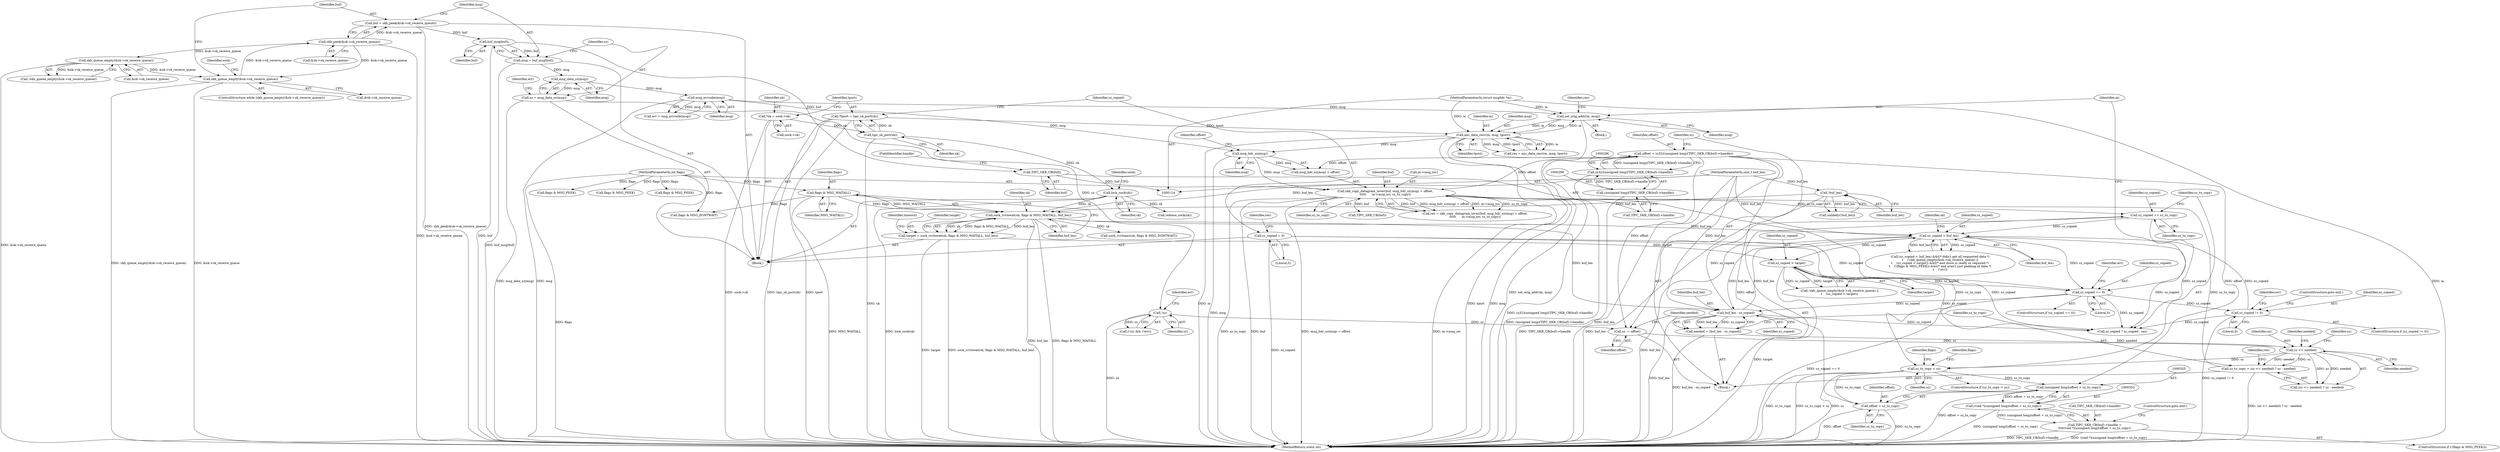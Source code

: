 digraph "0_linux_60085c3d009b0df252547adb336d1ccca5ce52ec_0@API" {
"1000338" [label="(Call,sz_to_copy < sz)"];
"1000321" [label="(Call,skb_copy_datagram_iovec(buf, msg_hdr_sz(msg) + offset,\n\t\t\t\t\t      m->msg_iov, sz_to_copy))"];
"1000300" [label="(Call,TIPC_SKB_CB(buf))"];
"1000251" [label="(Call,buf_msg(buf))"];
"1000242" [label="(Call,buf = skb_peek(&sk->sk_receive_queue))"];
"1000244" [label="(Call,skb_peek(&sk->sk_receive_queue))"];
"1000198" [label="(Call,skb_queue_empty(&sk->sk_receive_queue))"];
"1000415" [label="(Call,skb_queue_empty(&sk->sk_receive_queue))"];
"1000324" [label="(Call,msg_hdr_sz(msg))"];
"1000259" [label="(Call,msg_errcode(msg))"];
"1000255" [label="(Call,msg_data_sz(msg))"];
"1000249" [label="(Call,msg = buf_msg(buf))"];
"1000281" [label="(Call,anc_data_recv(m, msg, tport))"];
"1000276" [label="(Call,set_orig_addr(m, msg))"];
"1000117" [label="(MethodParameterIn,struct msghdr *m)"];
"1000128" [label="(Call,*tport = tipc_sk_port(sk))"];
"1000130" [label="(Call,tipc_sk_port(sk))"];
"1000122" [label="(Call,*sk = sock->sk)"];
"1000293" [label="(Call,offset = (u32)(unsigned long)(TIPC_SKB_CB(buf)->handle))"];
"1000295" [label="(Call,(u32)(unsigned long)(TIPC_SKB_CB(buf)->handle))"];
"1000297" [label="(Call,(unsigned long)(TIPC_SKB_CB(buf)->handle))"];
"1000311" [label="(Call,sz_to_copy = (sz <= needed) ? sz : needed)"];
"1000314" [label="(Call,sz <= needed)"];
"1000303" [label="(Call,sz -= offset)"];
"1000263" [label="(Call,!sz)"];
"1000253" [label="(Call,sz = msg_data_sz(msg))"];
"1000306" [label="(Call,needed = (buf_len - sz_copied))"];
"1000308" [label="(Call,buf_len - sz_copied)"];
"1000183" [label="(Call,sock_rcvlowat(sk, flags & MSG_WAITALL, buf_len))"];
"1000155" [label="(Call,lock_sock(sk))"];
"1000185" [label="(Call,flags & MSG_WAITALL)"];
"1000119" [label="(MethodParameterIn,int flags)"];
"1000150" [label="(Call,!buf_len)"];
"1000118" [label="(MethodParameterIn,size_t buf_len)"];
"1000409" [label="(Call,sz_copied < buf_len)"];
"1000363" [label="(Call,sz_copied != 0)"];
"1000272" [label="(Call,sz_copied == 0)"];
"1000140" [label="(Call,sz_copied = 0)"];
"1000420" [label="(Call,sz_copied < target)"];
"1000181" [label="(Call,target = sock_rcvlowat(sk, flags & MSG_WAITALL, buf_len))"];
"1000334" [label="(Call,sz_copied += sz_to_copy)"];
"1000354" [label="(Call,(unsigned long)(offset + sz_to_copy))"];
"1000352" [label="(Call,(void *)(unsigned long)(offset + sz_to_copy))"];
"1000347" [label="(Call,TIPC_SKB_CB(buf)->handle =\n\t\t\t\t(void *)(unsigned long)(offset + sz_to_copy))"];
"1000356" [label="(Call,offset + sz_to_copy)"];
"1000408" [label="(Call,(sz_copied < buf_len) &&\t/* didn't get all requested data */\n\t    (!skb_queue_empty(&sk->sk_receive_queue) ||\n\t    (sz_copied < target)) &&\t/* and more is ready or required */\n\t    (!(flags & MSG_PEEK)) &&\t/* and aren't just peeking at data */\n\t    (!err))"];
"1000422" [label="(Identifier,target)"];
"1000242" [label="(Call,buf = skb_peek(&sk->sk_receive_queue))"];
"1000339" [label="(Identifier,sz_to_copy)"];
"1000322" [label="(Identifier,buf)"];
"1000327" [label="(Call,m->msg_iov)"];
"1000342" [label="(ControlStructure,if (!(flags & MSG_PEEK)))"];
"1000362" [label="(ControlStructure,if (sz_copied != 0))"];
"1000191" [label="(Call,sock_rcvtimeo(sk, flags & MSG_DONTWAIT))"];
"1000262" [label="(Call,(!sz) && (!err))"];
"1000319" [label="(Call,res = skb_copy_datagram_iovec(buf, msg_hdr_sz(msg) + offset,\n\t\t\t\t\t      m->msg_iov, sz_to_copy))"];
"1000257" [label="(Call,err = msg_errcode(msg))"];
"1000243" [label="(Identifier,buf)"];
"1000290" [label="(Identifier,err)"];
"1000439" [label="(MethodReturn,static int)"];
"1000253" [label="(Call,sz = msg_data_sz(msg))"];
"1000318" [label="(Identifier,needed)"];
"1000326" [label="(Identifier,offset)"];
"1000307" [label="(Identifier,needed)"];
"1000336" [label="(Identifier,sz_to_copy)"];
"1000117" [label="(MethodParameterIn,struct msghdr *m)"];
"1000282" [label="(Identifier,m)"];
"1000325" [label="(Identifier,msg)"];
"1000324" [label="(Call,msg_hdr_sz(msg))"];
"1000140" [label="(Call,sz_copied = 0)"];
"1000284" [label="(Identifier,tport)"];
"1000352" [label="(Call,(void *)(unsigned long)(offset + sz_to_copy))"];
"1000415" [label="(Call,skb_queue_empty(&sk->sk_receive_queue))"];
"1000302" [label="(FieldIdentifier,handle)"];
"1000274" [label="(Literal,0)"];
"1000156" [label="(Identifier,sk)"];
"1000309" [label="(Identifier,buf_len)"];
"1000299" [label="(Call,TIPC_SKB_CB(buf)->handle)"];
"1000130" [label="(Call,tipc_sk_port(sk))"];
"1000365" [label="(Literal,0)"];
"1000279" [label="(Call,res = anc_data_recv(m, msg, tport))"];
"1000283" [label="(Identifier,msg)"];
"1000185" [label="(Call,flags & MSG_WAITALL)"];
"1000245" [label="(Call,&sk->sk_receive_queue)"];
"1000181" [label="(Call,target = sock_rcvlowat(sk, flags & MSG_WAITALL, buf_len))"];
"1000414" [label="(Call,!skb_queue_empty(&sk->sk_receive_queue))"];
"1000119" [label="(MethodParameterIn,int flags)"];
"1000255" [label="(Call,msg_data_sz(msg))"];
"1000249" [label="(Call,msg = buf_msg(buf))"];
"1000387" [label="(Identifier,flags)"];
"1000129" [label="(Identifier,tport)"];
"1000291" [label="(Block,)"];
"1000187" [label="(Identifier,MSG_WAITALL)"];
"1000123" [label="(Identifier,sk)"];
"1000435" [label="(Call,sz_copied ? sz_copied : res)"];
"1000244" [label="(Call,skb_peek(&sk->sk_receive_queue))"];
"1000356" [label="(Call,offset + sz_to_copy)"];
"1000432" [label="(Call,release_sock(sk))"];
"1000146" [label="(Identifier,res)"];
"1000128" [label="(Call,*tport = tipc_sk_port(sk))"];
"1000308" [label="(Call,buf_len - sz_copied)"];
"1000276" [label="(Call,set_orig_addr(m, msg))"];
"1000190" [label="(Identifier,timeout)"];
"1000295" [label="(Call,(u32)(unsigned long)(TIPC_SKB_CB(buf)->handle))"];
"1000409" [label="(Call,sz_copied < buf_len)"];
"1000320" [label="(Identifier,res)"];
"1000122" [label="(Call,*sk = sock->sk)"];
"1000301" [label="(Identifier,buf)"];
"1000149" [label="(Call,unlikely(!buf_len))"];
"1000418" [label="(Identifier,sk)"];
"1000182" [label="(Identifier,target)"];
"1000345" [label="(Identifier,flags)"];
"1000184" [label="(Identifier,sk)"];
"1000335" [label="(Identifier,sz_copied)"];
"1000425" [label="(Call,flags & MSG_PEEK)"];
"1000358" [label="(Identifier,sz_to_copy)"];
"1000183" [label="(Call,sock_rcvlowat(sk, flags & MSG_WAITALL, buf_len))"];
"1000304" [label="(Identifier,sz)"];
"1000338" [label="(Call,sz_to_copy < sz)"];
"1000266" [label="(Identifier,err)"];
"1000263" [label="(Call,!sz)"];
"1000264" [label="(Identifier,sz)"];
"1000281" [label="(Call,anc_data_recv(m, msg, tport))"];
"1000278" [label="(Identifier,msg)"];
"1000259" [label="(Call,msg_errcode(msg))"];
"1000420" [label="(Call,sz_copied < target)"];
"1000411" [label="(Identifier,buf_len)"];
"1000340" [label="(Identifier,sz)"];
"1000354" [label="(Call,(unsigned long)(offset + sz_to_copy))"];
"1000198" [label="(Call,skb_queue_empty(&sk->sk_receive_queue))"];
"1000311" [label="(Call,sz_to_copy = (sz <= needed) ? sz : needed)"];
"1000421" [label="(Identifier,sz_copied)"];
"1000120" [label="(Block,)"];
"1000258" [label="(Identifier,err)"];
"1000186" [label="(Identifier,flags)"];
"1000305" [label="(Identifier,offset)"];
"1000151" [label="(Identifier,buf_len)"];
"1000131" [label="(Identifier,sk)"];
"1000207" [label="(Identifier,sock)"];
"1000260" [label="(Identifier,msg)"];
"1000250" [label="(Identifier,msg)"];
"1000197" [label="(ControlStructure,while (skb_queue_empty(&sk->sk_receive_queue)))"];
"1000273" [label="(Identifier,sz_copied)"];
"1000199" [label="(Call,&sk->sk_receive_queue)"];
"1000348" [label="(Call,TIPC_SKB_CB(buf)->handle)"];
"1000364" [label="(Identifier,sz_copied)"];
"1000297" [label="(Call,(unsigned long)(TIPC_SKB_CB(buf)->handle))"];
"1000357" [label="(Identifier,offset)"];
"1000277" [label="(Identifier,m)"];
"1000370" [label="(Identifier,err)"];
"1000323" [label="(Call,msg_hdr_sz(msg) + offset)"];
"1000252" [label="(Identifier,buf)"];
"1000347" [label="(Call,TIPC_SKB_CB(buf)->handle =\n\t\t\t\t(void *)(unsigned long)(offset + sz_to_copy))"];
"1000141" [label="(Identifier,sz_copied)"];
"1000410" [label="(Identifier,sz_copied)"];
"1000303" [label="(Call,sz -= offset)"];
"1000150" [label="(Call,!buf_len)"];
"1000337" [label="(ControlStructure,if (sz_to_copy < sz))"];
"1000162" [label="(Identifier,sock)"];
"1000312" [label="(Identifier,sz_to_copy)"];
"1000317" [label="(Identifier,sz)"];
"1000359" [label="(ControlStructure,goto exit;)"];
"1000386" [label="(Call,flags & MSG_PEEK)"];
"1000271" [label="(ControlStructure,if (sz_copied == 0))"];
"1000124" [label="(Call,sock->sk)"];
"1000344" [label="(Call,flags & MSG_PEEK)"];
"1000256" [label="(Identifier,msg)"];
"1000280" [label="(Identifier,res)"];
"1000330" [label="(Identifier,sz_to_copy)"];
"1000254" [label="(Identifier,sz)"];
"1000155" [label="(Call,lock_sock(sk))"];
"1000306" [label="(Call,needed = (buf_len - sz_copied))"];
"1000313" [label="(Call,(sz <= needed) ? sz : needed)"];
"1000272" [label="(Call,sz_copied == 0)"];
"1000188" [label="(Identifier,buf_len)"];
"1000315" [label="(Identifier,sz)"];
"1000349" [label="(Call,TIPC_SKB_CB(buf))"];
"1000416" [label="(Call,&sk->sk_receive_queue)"];
"1000142" [label="(Literal,0)"];
"1000300" [label="(Call,TIPC_SKB_CB(buf))"];
"1000316" [label="(Identifier,needed)"];
"1000193" [label="(Call,flags & MSG_DONTWAIT)"];
"1000293" [label="(Call,offset = (u32)(unsigned long)(TIPC_SKB_CB(buf)->handle))"];
"1000363" [label="(Call,sz_copied != 0)"];
"1000294" [label="(Identifier,offset)"];
"1000334" [label="(Call,sz_copied += sz_to_copy)"];
"1000275" [label="(Block,)"];
"1000251" [label="(Call,buf_msg(buf))"];
"1000314" [label="(Call,sz <= needed)"];
"1000310" [label="(Identifier,sz_copied)"];
"1000321" [label="(Call,skb_copy_datagram_iovec(buf, msg_hdr_sz(msg) + offset,\n\t\t\t\t\t      m->msg_iov, sz_to_copy))"];
"1000118" [label="(MethodParameterIn,size_t buf_len)"];
"1000366" [label="(ControlStructure,goto exit;)"];
"1000413" [label="(Call,!skb_queue_empty(&sk->sk_receive_queue) ||\n\t    (sz_copied < target))"];
"1000338" -> "1000337"  [label="AST: "];
"1000338" -> "1000340"  [label="CFG: "];
"1000339" -> "1000338"  [label="AST: "];
"1000340" -> "1000338"  [label="AST: "];
"1000345" -> "1000338"  [label="CFG: "];
"1000387" -> "1000338"  [label="CFG: "];
"1000338" -> "1000439"  [label="DDG: sz_to_copy"];
"1000338" -> "1000439"  [label="DDG: sz_to_copy < sz"];
"1000338" -> "1000439"  [label="DDG: sz"];
"1000321" -> "1000338"  [label="DDG: sz_to_copy"];
"1000314" -> "1000338"  [label="DDG: sz"];
"1000338" -> "1000354"  [label="DDG: sz_to_copy"];
"1000338" -> "1000356"  [label="DDG: sz_to_copy"];
"1000321" -> "1000319"  [label="AST: "];
"1000321" -> "1000330"  [label="CFG: "];
"1000322" -> "1000321"  [label="AST: "];
"1000323" -> "1000321"  [label="AST: "];
"1000327" -> "1000321"  [label="AST: "];
"1000330" -> "1000321"  [label="AST: "];
"1000319" -> "1000321"  [label="CFG: "];
"1000321" -> "1000439"  [label="DDG: sz_to_copy"];
"1000321" -> "1000439"  [label="DDG: buf"];
"1000321" -> "1000439"  [label="DDG: msg_hdr_sz(msg) + offset"];
"1000321" -> "1000439"  [label="DDG: m->msg_iov"];
"1000321" -> "1000319"  [label="DDG: buf"];
"1000321" -> "1000319"  [label="DDG: msg_hdr_sz(msg) + offset"];
"1000321" -> "1000319"  [label="DDG: m->msg_iov"];
"1000321" -> "1000319"  [label="DDG: sz_to_copy"];
"1000300" -> "1000321"  [label="DDG: buf"];
"1000324" -> "1000321"  [label="DDG: msg"];
"1000293" -> "1000321"  [label="DDG: offset"];
"1000311" -> "1000321"  [label="DDG: sz_to_copy"];
"1000321" -> "1000334"  [label="DDG: sz_to_copy"];
"1000321" -> "1000349"  [label="DDG: buf"];
"1000300" -> "1000299"  [label="AST: "];
"1000300" -> "1000301"  [label="CFG: "];
"1000301" -> "1000300"  [label="AST: "];
"1000302" -> "1000300"  [label="CFG: "];
"1000251" -> "1000300"  [label="DDG: buf"];
"1000251" -> "1000249"  [label="AST: "];
"1000251" -> "1000252"  [label="CFG: "];
"1000252" -> "1000251"  [label="AST: "];
"1000249" -> "1000251"  [label="CFG: "];
"1000251" -> "1000439"  [label="DDG: buf"];
"1000251" -> "1000249"  [label="DDG: buf"];
"1000242" -> "1000251"  [label="DDG: buf"];
"1000242" -> "1000120"  [label="AST: "];
"1000242" -> "1000244"  [label="CFG: "];
"1000243" -> "1000242"  [label="AST: "];
"1000244" -> "1000242"  [label="AST: "];
"1000250" -> "1000242"  [label="CFG: "];
"1000242" -> "1000439"  [label="DDG: skb_peek(&sk->sk_receive_queue)"];
"1000244" -> "1000242"  [label="DDG: &sk->sk_receive_queue"];
"1000244" -> "1000245"  [label="CFG: "];
"1000245" -> "1000244"  [label="AST: "];
"1000244" -> "1000439"  [label="DDG: &sk->sk_receive_queue"];
"1000244" -> "1000198"  [label="DDG: &sk->sk_receive_queue"];
"1000198" -> "1000244"  [label="DDG: &sk->sk_receive_queue"];
"1000244" -> "1000415"  [label="DDG: &sk->sk_receive_queue"];
"1000198" -> "1000197"  [label="AST: "];
"1000198" -> "1000199"  [label="CFG: "];
"1000199" -> "1000198"  [label="AST: "];
"1000207" -> "1000198"  [label="CFG: "];
"1000243" -> "1000198"  [label="CFG: "];
"1000198" -> "1000439"  [label="DDG: &sk->sk_receive_queue"];
"1000198" -> "1000439"  [label="DDG: skb_queue_empty(&sk->sk_receive_queue)"];
"1000415" -> "1000198"  [label="DDG: &sk->sk_receive_queue"];
"1000415" -> "1000414"  [label="AST: "];
"1000415" -> "1000416"  [label="CFG: "];
"1000416" -> "1000415"  [label="AST: "];
"1000414" -> "1000415"  [label="CFG: "];
"1000415" -> "1000439"  [label="DDG: &sk->sk_receive_queue"];
"1000415" -> "1000414"  [label="DDG: &sk->sk_receive_queue"];
"1000324" -> "1000323"  [label="AST: "];
"1000324" -> "1000325"  [label="CFG: "];
"1000325" -> "1000324"  [label="AST: "];
"1000326" -> "1000324"  [label="CFG: "];
"1000324" -> "1000439"  [label="DDG: msg"];
"1000324" -> "1000323"  [label="DDG: msg"];
"1000259" -> "1000324"  [label="DDG: msg"];
"1000281" -> "1000324"  [label="DDG: msg"];
"1000259" -> "1000257"  [label="AST: "];
"1000259" -> "1000260"  [label="CFG: "];
"1000260" -> "1000259"  [label="AST: "];
"1000257" -> "1000259"  [label="CFG: "];
"1000259" -> "1000439"  [label="DDG: msg"];
"1000259" -> "1000257"  [label="DDG: msg"];
"1000255" -> "1000259"  [label="DDG: msg"];
"1000259" -> "1000276"  [label="DDG: msg"];
"1000255" -> "1000253"  [label="AST: "];
"1000255" -> "1000256"  [label="CFG: "];
"1000256" -> "1000255"  [label="AST: "];
"1000253" -> "1000255"  [label="CFG: "];
"1000255" -> "1000253"  [label="DDG: msg"];
"1000249" -> "1000255"  [label="DDG: msg"];
"1000249" -> "1000120"  [label="AST: "];
"1000250" -> "1000249"  [label="AST: "];
"1000254" -> "1000249"  [label="CFG: "];
"1000249" -> "1000439"  [label="DDG: buf_msg(buf)"];
"1000281" -> "1000279"  [label="AST: "];
"1000281" -> "1000284"  [label="CFG: "];
"1000282" -> "1000281"  [label="AST: "];
"1000283" -> "1000281"  [label="AST: "];
"1000284" -> "1000281"  [label="AST: "];
"1000279" -> "1000281"  [label="CFG: "];
"1000281" -> "1000439"  [label="DDG: m"];
"1000281" -> "1000439"  [label="DDG: tport"];
"1000281" -> "1000439"  [label="DDG: msg"];
"1000281" -> "1000276"  [label="DDG: m"];
"1000281" -> "1000279"  [label="DDG: m"];
"1000281" -> "1000279"  [label="DDG: msg"];
"1000281" -> "1000279"  [label="DDG: tport"];
"1000276" -> "1000281"  [label="DDG: m"];
"1000276" -> "1000281"  [label="DDG: msg"];
"1000117" -> "1000281"  [label="DDG: m"];
"1000128" -> "1000281"  [label="DDG: tport"];
"1000276" -> "1000275"  [label="AST: "];
"1000276" -> "1000278"  [label="CFG: "];
"1000277" -> "1000276"  [label="AST: "];
"1000278" -> "1000276"  [label="AST: "];
"1000280" -> "1000276"  [label="CFG: "];
"1000276" -> "1000439"  [label="DDG: set_orig_addr(m, msg)"];
"1000117" -> "1000276"  [label="DDG: m"];
"1000117" -> "1000114"  [label="AST: "];
"1000117" -> "1000439"  [label="DDG: m"];
"1000128" -> "1000120"  [label="AST: "];
"1000128" -> "1000130"  [label="CFG: "];
"1000129" -> "1000128"  [label="AST: "];
"1000130" -> "1000128"  [label="AST: "];
"1000141" -> "1000128"  [label="CFG: "];
"1000128" -> "1000439"  [label="DDG: tipc_sk_port(sk)"];
"1000128" -> "1000439"  [label="DDG: tport"];
"1000130" -> "1000128"  [label="DDG: sk"];
"1000130" -> "1000131"  [label="CFG: "];
"1000131" -> "1000130"  [label="AST: "];
"1000130" -> "1000439"  [label="DDG: sk"];
"1000122" -> "1000130"  [label="DDG: sk"];
"1000130" -> "1000155"  [label="DDG: sk"];
"1000122" -> "1000120"  [label="AST: "];
"1000122" -> "1000124"  [label="CFG: "];
"1000123" -> "1000122"  [label="AST: "];
"1000124" -> "1000122"  [label="AST: "];
"1000129" -> "1000122"  [label="CFG: "];
"1000122" -> "1000439"  [label="DDG: sock->sk"];
"1000293" -> "1000291"  [label="AST: "];
"1000293" -> "1000295"  [label="CFG: "];
"1000294" -> "1000293"  [label="AST: "];
"1000295" -> "1000293"  [label="AST: "];
"1000304" -> "1000293"  [label="CFG: "];
"1000293" -> "1000439"  [label="DDG: (u32)(unsigned long)(TIPC_SKB_CB(buf)->handle)"];
"1000295" -> "1000293"  [label="DDG: (unsigned long)(TIPC_SKB_CB(buf)->handle)"];
"1000293" -> "1000303"  [label="DDG: offset"];
"1000293" -> "1000323"  [label="DDG: offset"];
"1000293" -> "1000354"  [label="DDG: offset"];
"1000293" -> "1000356"  [label="DDG: offset"];
"1000295" -> "1000297"  [label="CFG: "];
"1000296" -> "1000295"  [label="AST: "];
"1000297" -> "1000295"  [label="AST: "];
"1000295" -> "1000439"  [label="DDG: (unsigned long)(TIPC_SKB_CB(buf)->handle)"];
"1000297" -> "1000295"  [label="DDG: TIPC_SKB_CB(buf)->handle"];
"1000297" -> "1000299"  [label="CFG: "];
"1000298" -> "1000297"  [label="AST: "];
"1000299" -> "1000297"  [label="AST: "];
"1000297" -> "1000439"  [label="DDG: TIPC_SKB_CB(buf)->handle"];
"1000311" -> "1000291"  [label="AST: "];
"1000311" -> "1000313"  [label="CFG: "];
"1000312" -> "1000311"  [label="AST: "];
"1000313" -> "1000311"  [label="AST: "];
"1000320" -> "1000311"  [label="CFG: "];
"1000311" -> "1000439"  [label="DDG: (sz <= needed) ? sz : needed"];
"1000314" -> "1000311"  [label="DDG: sz"];
"1000314" -> "1000311"  [label="DDG: needed"];
"1000314" -> "1000313"  [label="AST: "];
"1000314" -> "1000316"  [label="CFG: "];
"1000315" -> "1000314"  [label="AST: "];
"1000316" -> "1000314"  [label="AST: "];
"1000317" -> "1000314"  [label="CFG: "];
"1000318" -> "1000314"  [label="CFG: "];
"1000303" -> "1000314"  [label="DDG: sz"];
"1000306" -> "1000314"  [label="DDG: needed"];
"1000314" -> "1000313"  [label="DDG: sz"];
"1000314" -> "1000313"  [label="DDG: needed"];
"1000303" -> "1000291"  [label="AST: "];
"1000303" -> "1000305"  [label="CFG: "];
"1000304" -> "1000303"  [label="AST: "];
"1000305" -> "1000303"  [label="AST: "];
"1000307" -> "1000303"  [label="CFG: "];
"1000263" -> "1000303"  [label="DDG: sz"];
"1000263" -> "1000262"  [label="AST: "];
"1000263" -> "1000264"  [label="CFG: "];
"1000264" -> "1000263"  [label="AST: "];
"1000266" -> "1000263"  [label="CFG: "];
"1000262" -> "1000263"  [label="CFG: "];
"1000263" -> "1000439"  [label="DDG: sz"];
"1000263" -> "1000262"  [label="DDG: sz"];
"1000253" -> "1000263"  [label="DDG: sz"];
"1000253" -> "1000120"  [label="AST: "];
"1000254" -> "1000253"  [label="AST: "];
"1000258" -> "1000253"  [label="CFG: "];
"1000253" -> "1000439"  [label="DDG: msg_data_sz(msg)"];
"1000306" -> "1000291"  [label="AST: "];
"1000306" -> "1000308"  [label="CFG: "];
"1000307" -> "1000306"  [label="AST: "];
"1000308" -> "1000306"  [label="AST: "];
"1000312" -> "1000306"  [label="CFG: "];
"1000306" -> "1000439"  [label="DDG: buf_len - sz_copied"];
"1000308" -> "1000306"  [label="DDG: buf_len"];
"1000308" -> "1000306"  [label="DDG: sz_copied"];
"1000308" -> "1000310"  [label="CFG: "];
"1000309" -> "1000308"  [label="AST: "];
"1000310" -> "1000308"  [label="AST: "];
"1000308" -> "1000439"  [label="DDG: buf_len"];
"1000183" -> "1000308"  [label="DDG: buf_len"];
"1000409" -> "1000308"  [label="DDG: buf_len"];
"1000118" -> "1000308"  [label="DDG: buf_len"];
"1000272" -> "1000308"  [label="DDG: sz_copied"];
"1000308" -> "1000334"  [label="DDG: sz_copied"];
"1000308" -> "1000409"  [label="DDG: buf_len"];
"1000308" -> "1000435"  [label="DDG: sz_copied"];
"1000183" -> "1000181"  [label="AST: "];
"1000183" -> "1000188"  [label="CFG: "];
"1000184" -> "1000183"  [label="AST: "];
"1000185" -> "1000183"  [label="AST: "];
"1000188" -> "1000183"  [label="AST: "];
"1000181" -> "1000183"  [label="CFG: "];
"1000183" -> "1000439"  [label="DDG: buf_len"];
"1000183" -> "1000439"  [label="DDG: flags & MSG_WAITALL"];
"1000183" -> "1000181"  [label="DDG: sk"];
"1000183" -> "1000181"  [label="DDG: flags & MSG_WAITALL"];
"1000183" -> "1000181"  [label="DDG: buf_len"];
"1000155" -> "1000183"  [label="DDG: sk"];
"1000185" -> "1000183"  [label="DDG: flags"];
"1000185" -> "1000183"  [label="DDG: MSG_WAITALL"];
"1000150" -> "1000183"  [label="DDG: buf_len"];
"1000118" -> "1000183"  [label="DDG: buf_len"];
"1000183" -> "1000191"  [label="DDG: sk"];
"1000183" -> "1000409"  [label="DDG: buf_len"];
"1000155" -> "1000120"  [label="AST: "];
"1000155" -> "1000156"  [label="CFG: "];
"1000156" -> "1000155"  [label="AST: "];
"1000162" -> "1000155"  [label="CFG: "];
"1000155" -> "1000439"  [label="DDG: lock_sock(sk)"];
"1000155" -> "1000432"  [label="DDG: sk"];
"1000185" -> "1000187"  [label="CFG: "];
"1000186" -> "1000185"  [label="AST: "];
"1000187" -> "1000185"  [label="AST: "];
"1000188" -> "1000185"  [label="CFG: "];
"1000185" -> "1000439"  [label="DDG: MSG_WAITALL"];
"1000119" -> "1000185"  [label="DDG: flags"];
"1000185" -> "1000193"  [label="DDG: flags"];
"1000119" -> "1000114"  [label="AST: "];
"1000119" -> "1000439"  [label="DDG: flags"];
"1000119" -> "1000193"  [label="DDG: flags"];
"1000119" -> "1000344"  [label="DDG: flags"];
"1000119" -> "1000386"  [label="DDG: flags"];
"1000119" -> "1000425"  [label="DDG: flags"];
"1000150" -> "1000149"  [label="AST: "];
"1000150" -> "1000151"  [label="CFG: "];
"1000151" -> "1000150"  [label="AST: "];
"1000149" -> "1000150"  [label="CFG: "];
"1000150" -> "1000439"  [label="DDG: buf_len"];
"1000150" -> "1000149"  [label="DDG: buf_len"];
"1000118" -> "1000150"  [label="DDG: buf_len"];
"1000118" -> "1000114"  [label="AST: "];
"1000118" -> "1000439"  [label="DDG: buf_len"];
"1000118" -> "1000409"  [label="DDG: buf_len"];
"1000409" -> "1000408"  [label="AST: "];
"1000409" -> "1000411"  [label="CFG: "];
"1000410" -> "1000409"  [label="AST: "];
"1000411" -> "1000409"  [label="AST: "];
"1000418" -> "1000409"  [label="CFG: "];
"1000408" -> "1000409"  [label="CFG: "];
"1000409" -> "1000439"  [label="DDG: buf_len"];
"1000409" -> "1000272"  [label="DDG: sz_copied"];
"1000409" -> "1000408"  [label="DDG: sz_copied"];
"1000409" -> "1000408"  [label="DDG: buf_len"];
"1000363" -> "1000409"  [label="DDG: sz_copied"];
"1000334" -> "1000409"  [label="DDG: sz_copied"];
"1000409" -> "1000420"  [label="DDG: sz_copied"];
"1000409" -> "1000435"  [label="DDG: sz_copied"];
"1000363" -> "1000362"  [label="AST: "];
"1000363" -> "1000365"  [label="CFG: "];
"1000364" -> "1000363"  [label="AST: "];
"1000365" -> "1000363"  [label="AST: "];
"1000366" -> "1000363"  [label="CFG: "];
"1000370" -> "1000363"  [label="CFG: "];
"1000363" -> "1000439"  [label="DDG: sz_copied != 0"];
"1000272" -> "1000363"  [label="DDG: sz_copied"];
"1000363" -> "1000435"  [label="DDG: sz_copied"];
"1000272" -> "1000271"  [label="AST: "];
"1000272" -> "1000274"  [label="CFG: "];
"1000273" -> "1000272"  [label="AST: "];
"1000274" -> "1000272"  [label="AST: "];
"1000277" -> "1000272"  [label="CFG: "];
"1000290" -> "1000272"  [label="CFG: "];
"1000272" -> "1000439"  [label="DDG: sz_copied == 0"];
"1000140" -> "1000272"  [label="DDG: sz_copied"];
"1000420" -> "1000272"  [label="DDG: sz_copied"];
"1000272" -> "1000435"  [label="DDG: sz_copied"];
"1000140" -> "1000120"  [label="AST: "];
"1000140" -> "1000142"  [label="CFG: "];
"1000141" -> "1000140"  [label="AST: "];
"1000142" -> "1000140"  [label="AST: "];
"1000146" -> "1000140"  [label="CFG: "];
"1000140" -> "1000439"  [label="DDG: sz_copied"];
"1000140" -> "1000435"  [label="DDG: sz_copied"];
"1000420" -> "1000413"  [label="AST: "];
"1000420" -> "1000422"  [label="CFG: "];
"1000421" -> "1000420"  [label="AST: "];
"1000422" -> "1000420"  [label="AST: "];
"1000413" -> "1000420"  [label="CFG: "];
"1000420" -> "1000439"  [label="DDG: target"];
"1000420" -> "1000413"  [label="DDG: sz_copied"];
"1000420" -> "1000413"  [label="DDG: target"];
"1000181" -> "1000420"  [label="DDG: target"];
"1000420" -> "1000435"  [label="DDG: sz_copied"];
"1000181" -> "1000120"  [label="AST: "];
"1000182" -> "1000181"  [label="AST: "];
"1000190" -> "1000181"  [label="CFG: "];
"1000181" -> "1000439"  [label="DDG: target"];
"1000181" -> "1000439"  [label="DDG: sock_rcvlowat(sk, flags & MSG_WAITALL, buf_len)"];
"1000334" -> "1000291"  [label="AST: "];
"1000334" -> "1000336"  [label="CFG: "];
"1000335" -> "1000334"  [label="AST: "];
"1000336" -> "1000334"  [label="AST: "];
"1000339" -> "1000334"  [label="CFG: "];
"1000334" -> "1000435"  [label="DDG: sz_copied"];
"1000354" -> "1000352"  [label="AST: "];
"1000354" -> "1000356"  [label="CFG: "];
"1000355" -> "1000354"  [label="AST: "];
"1000356" -> "1000354"  [label="AST: "];
"1000352" -> "1000354"  [label="CFG: "];
"1000354" -> "1000439"  [label="DDG: offset + sz_to_copy"];
"1000354" -> "1000352"  [label="DDG: offset + sz_to_copy"];
"1000352" -> "1000347"  [label="AST: "];
"1000353" -> "1000352"  [label="AST: "];
"1000347" -> "1000352"  [label="CFG: "];
"1000352" -> "1000439"  [label="DDG: (unsigned long)(offset + sz_to_copy)"];
"1000352" -> "1000347"  [label="DDG: (unsigned long)(offset + sz_to_copy)"];
"1000347" -> "1000342"  [label="AST: "];
"1000348" -> "1000347"  [label="AST: "];
"1000359" -> "1000347"  [label="CFG: "];
"1000347" -> "1000439"  [label="DDG: TIPC_SKB_CB(buf)->handle"];
"1000347" -> "1000439"  [label="DDG: (void *)(unsigned long)(offset + sz_to_copy)"];
"1000356" -> "1000358"  [label="CFG: "];
"1000357" -> "1000356"  [label="AST: "];
"1000358" -> "1000356"  [label="AST: "];
"1000356" -> "1000439"  [label="DDG: offset"];
"1000356" -> "1000439"  [label="DDG: sz_to_copy"];
}
